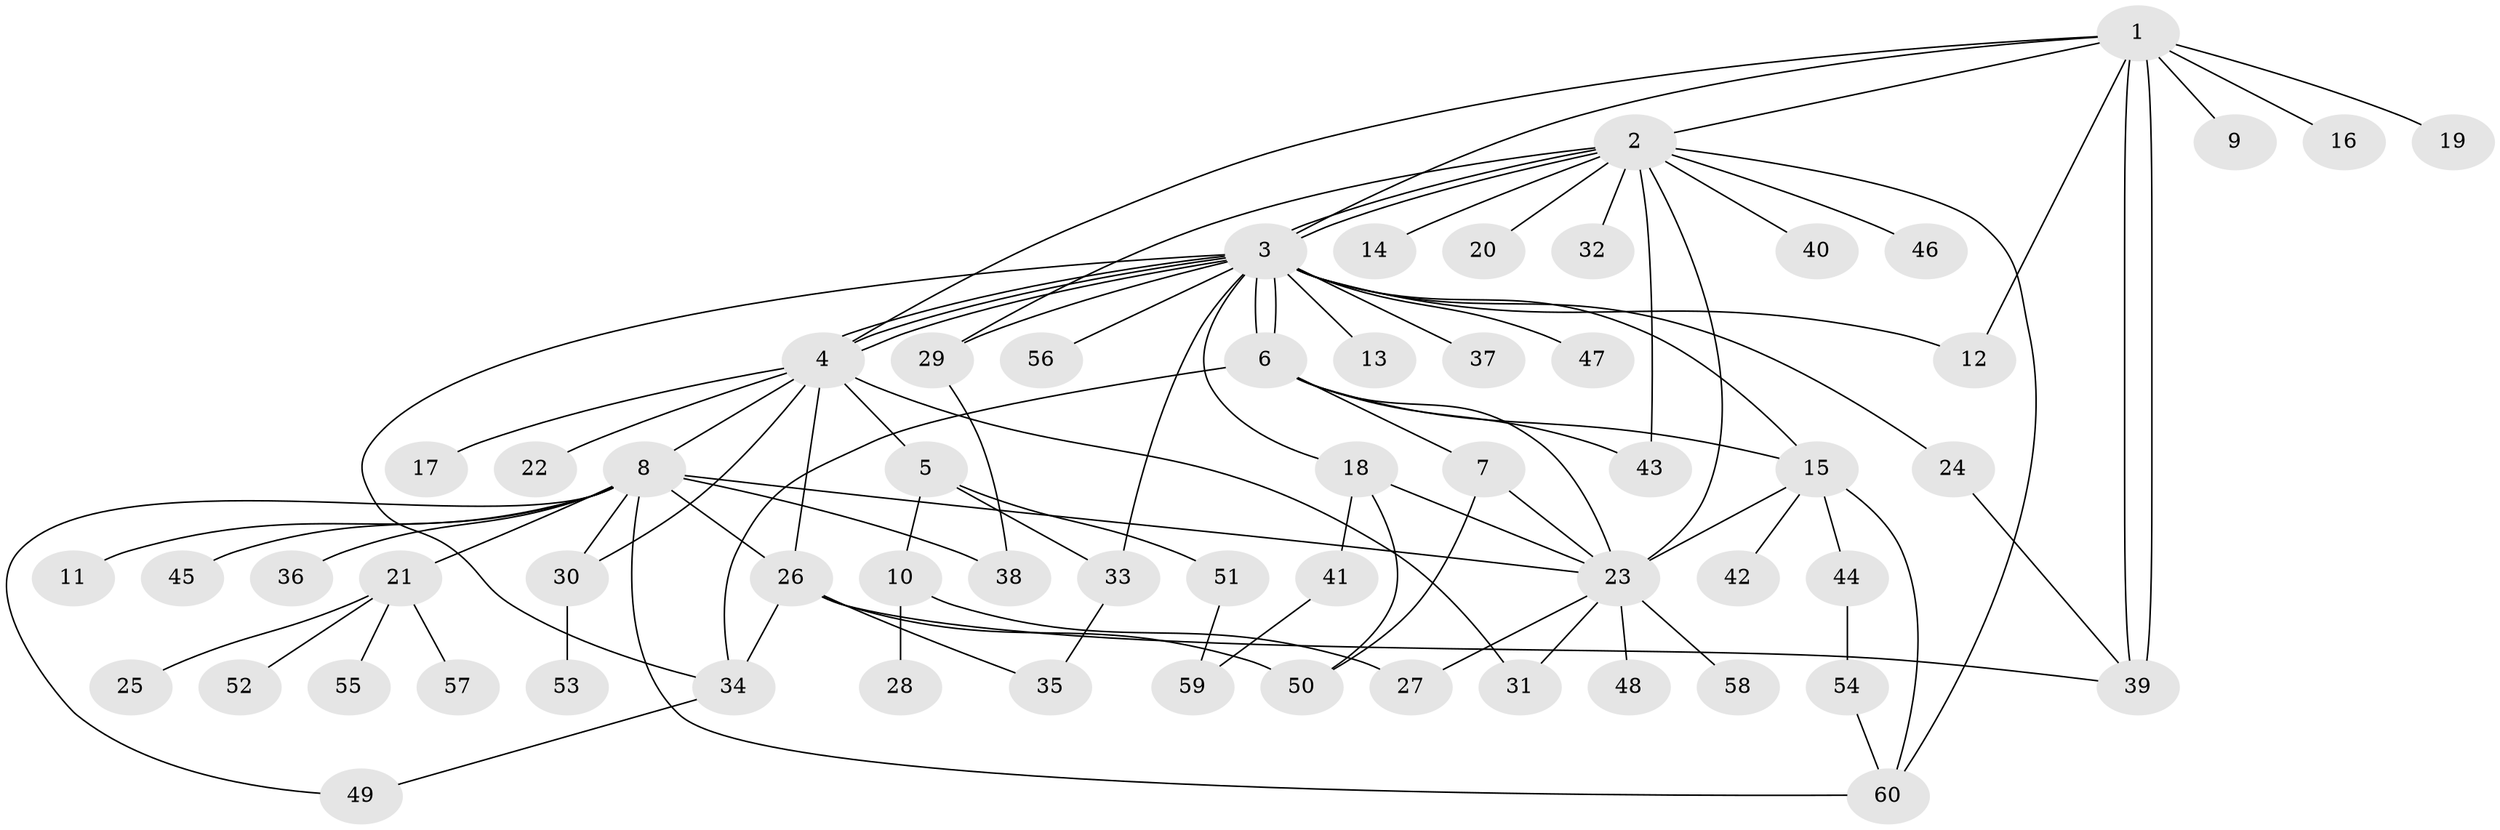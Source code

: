 // coarse degree distribution, {1: 0.8333333333333334, 2: 0.05555555555555555, 11: 0.05555555555555555, 6: 0.05555555555555555}
// Generated by graph-tools (version 1.1) at 2025/51/03/04/25 21:51:15]
// undirected, 60 vertices, 93 edges
graph export_dot {
graph [start="1"]
  node [color=gray90,style=filled];
  1;
  2;
  3;
  4;
  5;
  6;
  7;
  8;
  9;
  10;
  11;
  12;
  13;
  14;
  15;
  16;
  17;
  18;
  19;
  20;
  21;
  22;
  23;
  24;
  25;
  26;
  27;
  28;
  29;
  30;
  31;
  32;
  33;
  34;
  35;
  36;
  37;
  38;
  39;
  40;
  41;
  42;
  43;
  44;
  45;
  46;
  47;
  48;
  49;
  50;
  51;
  52;
  53;
  54;
  55;
  56;
  57;
  58;
  59;
  60;
  1 -- 2;
  1 -- 3;
  1 -- 4;
  1 -- 9;
  1 -- 12;
  1 -- 16;
  1 -- 19;
  1 -- 39;
  1 -- 39;
  2 -- 3;
  2 -- 3;
  2 -- 14;
  2 -- 20;
  2 -- 23;
  2 -- 29;
  2 -- 32;
  2 -- 40;
  2 -- 43;
  2 -- 46;
  2 -- 60;
  3 -- 4;
  3 -- 4;
  3 -- 4;
  3 -- 6;
  3 -- 6;
  3 -- 12;
  3 -- 13;
  3 -- 15;
  3 -- 18;
  3 -- 24;
  3 -- 29;
  3 -- 33;
  3 -- 34;
  3 -- 37;
  3 -- 47;
  3 -- 56;
  4 -- 5;
  4 -- 8;
  4 -- 17;
  4 -- 22;
  4 -- 26;
  4 -- 30;
  4 -- 31;
  5 -- 10;
  5 -- 33;
  5 -- 51;
  6 -- 7;
  6 -- 15;
  6 -- 23;
  6 -- 34;
  6 -- 43;
  7 -- 23;
  7 -- 50;
  8 -- 11;
  8 -- 21;
  8 -- 23;
  8 -- 26;
  8 -- 30;
  8 -- 36;
  8 -- 38;
  8 -- 45;
  8 -- 49;
  8 -- 60;
  10 -- 27;
  10 -- 28;
  15 -- 23;
  15 -- 42;
  15 -- 44;
  15 -- 60;
  18 -- 23;
  18 -- 41;
  18 -- 50;
  21 -- 25;
  21 -- 52;
  21 -- 55;
  21 -- 57;
  23 -- 27;
  23 -- 31;
  23 -- 48;
  23 -- 58;
  24 -- 39;
  26 -- 34;
  26 -- 35;
  26 -- 39;
  26 -- 50;
  29 -- 38;
  30 -- 53;
  33 -- 35;
  34 -- 49;
  41 -- 59;
  44 -- 54;
  51 -- 59;
  54 -- 60;
}
